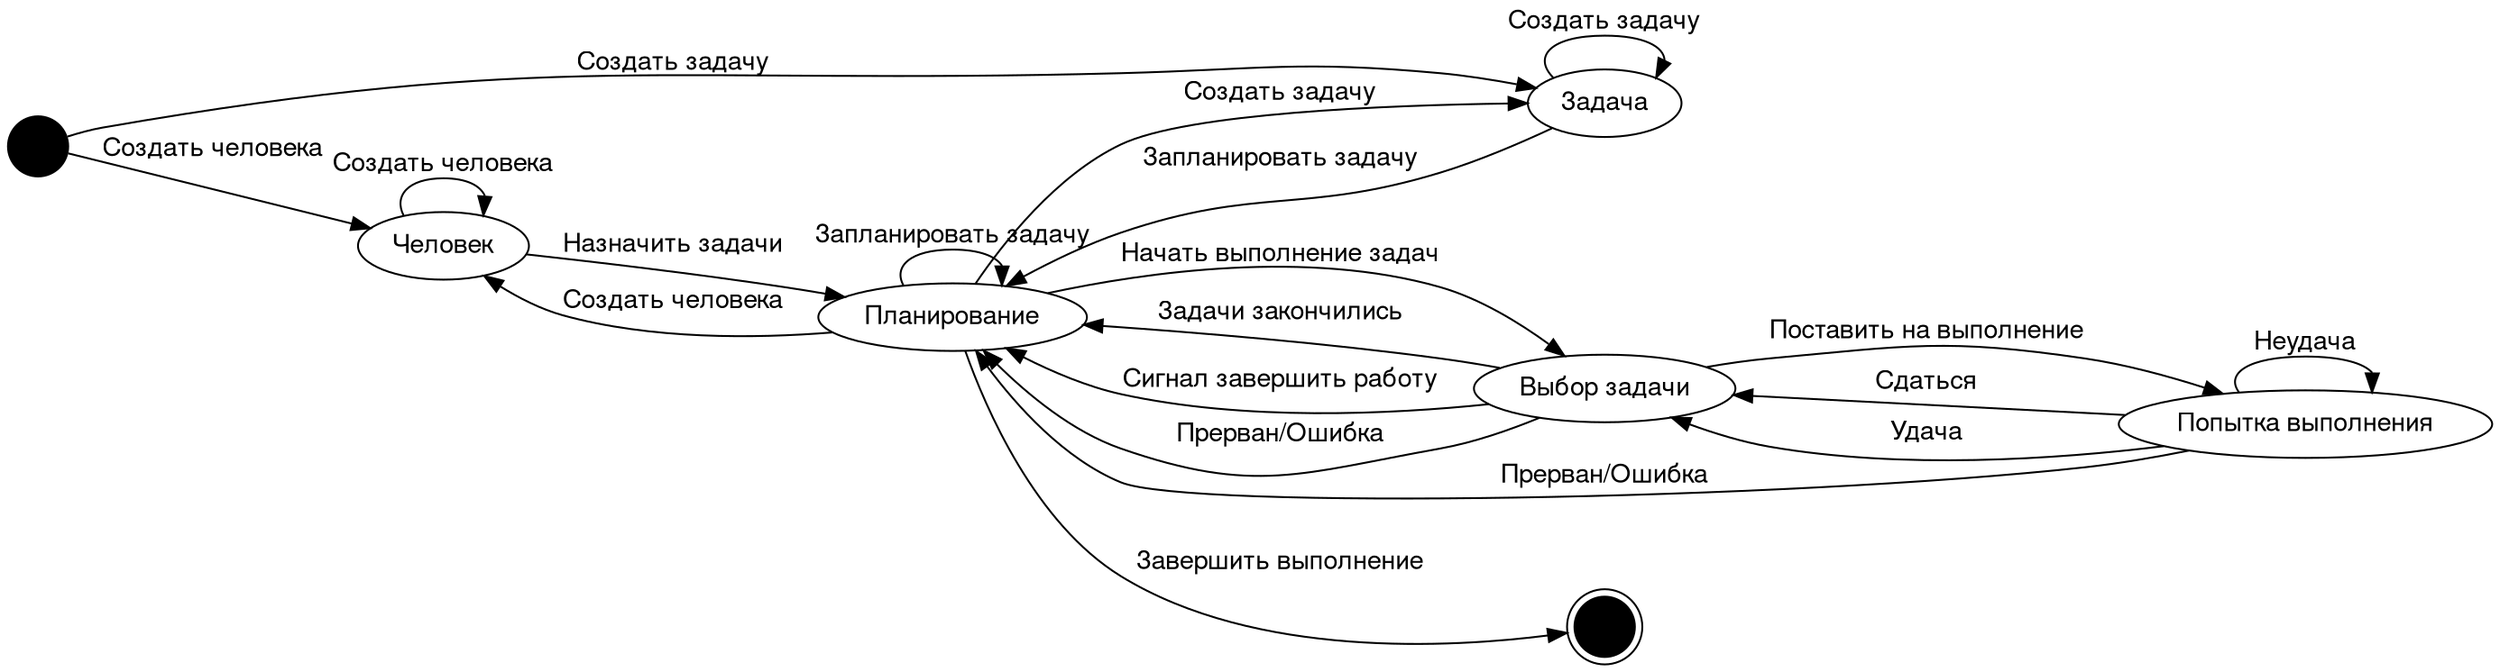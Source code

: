 digraph fsm {
    fontname="Helvetica,Arial,sans-serif"
	node [fontname="Helvetica,Arial,sans-serif"]
	edge [fontname="Helvetica,Arial,sans-serif"]
    rankdir=LR;
    Start [label=" ", shape=circle, style=filled, fillcolor=black, fontcolor=white, width=0.1, height=0.1];
    Person [label="Человек"]
    Task [label="Задача"]
    Backlog [label = "Выбор задачи"]
    Planning [label="Планирование"]
    TryAction [label="Попытка выполнения"]
    Finish [label=" ", shape =doublecircle, style=filled, fillcolor=black, fontcolor=white, width=0.1, height=0.1]


    Start -> Person  [style = circle, label="Создать человека"];
    Start->Task [label="Создать задачу"]
    Task->Task [label="Создать задачу"]
    Task->Planning [label="Запланировать задачу"]
    Planning->Task [label="Создать задачу"]
    Planning->Person [label="Создать человека"]
    Person->Person [label="Создать человека"]
    Person->Planning [label="Назначить задачи"]
    Planning->Planning  [label="Запланировать задачу"]
    Planning->Backlog [label="Начать выполнение задач"]
    Backlog->TryAction [label = "Поставить на выполнение"]
    TryAction->Backlog [label="Сдаться"]
    TryAction [label="Попытка выполнения"]
    TryAction -> TryAction [label="Неудача"]
    TryAction-> Backlog [label="Удача"]
    Backlog->Planning [label="Задачи закончились"]
    Backlog->Planning [label="Сигнал завершить работу"]
    Backlog->Planning [label="Прерван/Ошибка"]
    TryAction->Planning [label="Прерван/Ошибка"]
    Planning->Finish [label="Завершить выполнение"]


}
